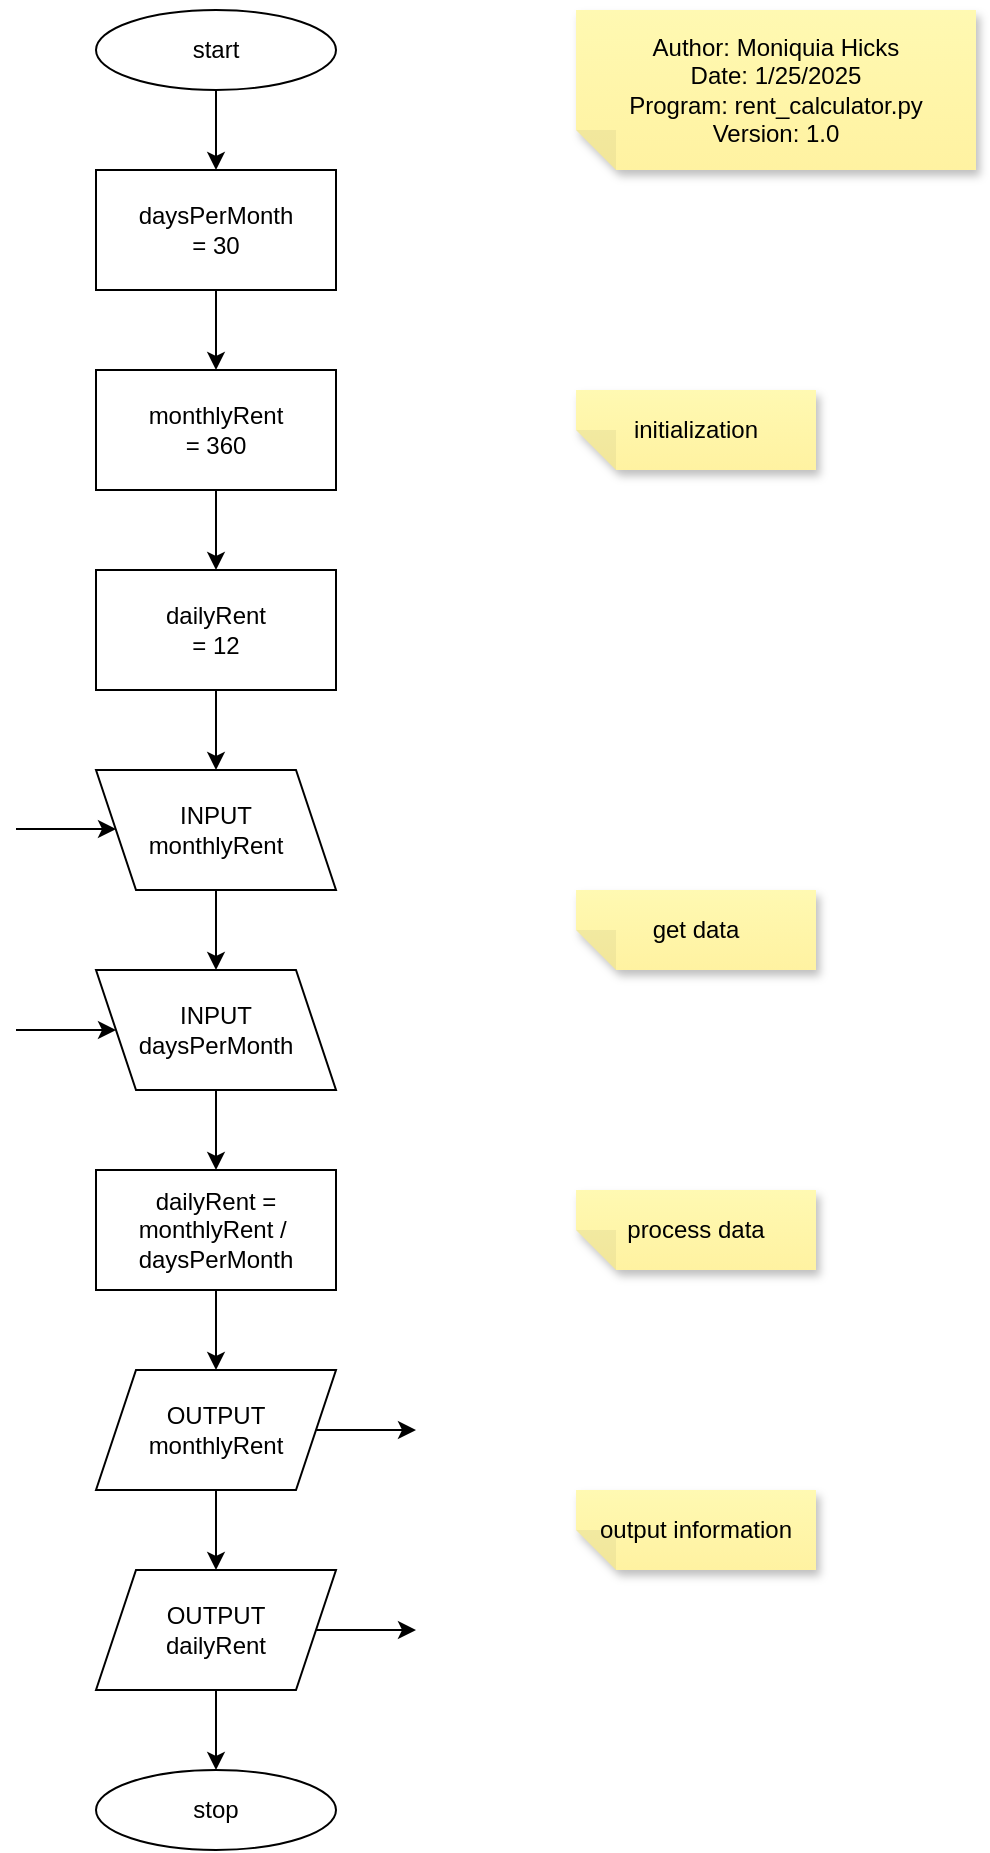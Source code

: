 <mxfile version="26.0.11">
  <diagram name="Page-1" id="koUAwtwMvMND_5-EXygd">
    <mxGraphModel grid="1" page="1" gridSize="10" guides="1" tooltips="1" connect="1" arrows="1" fold="1" pageScale="1" pageWidth="850" pageHeight="1100" math="0" shadow="0">
      <root>
        <mxCell id="0" />
        <mxCell id="1" parent="0" />
        <mxCell id="kGNk9ZmxLjDUY-DeOeSs-5" value="" style="edgeStyle=orthogonalEdgeStyle;rounded=0;orthogonalLoop=1;jettySize=auto;html=1;" edge="1" parent="1" source="kGNk9ZmxLjDUY-DeOeSs-1" target="kGNk9ZmxLjDUY-DeOeSs-4">
          <mxGeometry relative="1" as="geometry" />
        </mxCell>
        <mxCell id="kGNk9ZmxLjDUY-DeOeSs-1" value="start" style="ellipse;whiteSpace=wrap;html=1;" vertex="1" parent="1">
          <mxGeometry x="80" y="40" width="120" height="40" as="geometry" />
        </mxCell>
        <mxCell id="kGNk9ZmxLjDUY-DeOeSs-2" value="stop" style="ellipse;whiteSpace=wrap;html=1;" vertex="1" parent="1">
          <mxGeometry x="80" y="920" width="120" height="40" as="geometry" />
        </mxCell>
        <mxCell id="kGNk9ZmxLjDUY-DeOeSs-7" value="" style="edgeStyle=orthogonalEdgeStyle;rounded=0;orthogonalLoop=1;jettySize=auto;html=1;" edge="1" parent="1" source="kGNk9ZmxLjDUY-DeOeSs-4" target="kGNk9ZmxLjDUY-DeOeSs-6">
          <mxGeometry relative="1" as="geometry" />
        </mxCell>
        <mxCell id="kGNk9ZmxLjDUY-DeOeSs-4" value="daysPerMonth&lt;div&gt;= 30&lt;/div&gt;" style="whiteSpace=wrap;html=1;" vertex="1" parent="1">
          <mxGeometry x="80" y="120" width="120" height="60" as="geometry" />
        </mxCell>
        <mxCell id="kGNk9ZmxLjDUY-DeOeSs-9" value="" style="edgeStyle=orthogonalEdgeStyle;rounded=0;orthogonalLoop=1;jettySize=auto;html=1;" edge="1" parent="1" source="kGNk9ZmxLjDUY-DeOeSs-6" target="kGNk9ZmxLjDUY-DeOeSs-8">
          <mxGeometry relative="1" as="geometry" />
        </mxCell>
        <mxCell id="kGNk9ZmxLjDUY-DeOeSs-6" value="monthlyRent&lt;div&gt;= 360&lt;/div&gt;" style="whiteSpace=wrap;html=1;" vertex="1" parent="1">
          <mxGeometry x="80" y="220" width="120" height="60" as="geometry" />
        </mxCell>
        <mxCell id="kGNk9ZmxLjDUY-DeOeSs-11" value="" style="edgeStyle=orthogonalEdgeStyle;rounded=0;orthogonalLoop=1;jettySize=auto;html=1;" edge="1" parent="1" source="kGNk9ZmxLjDUY-DeOeSs-8" target="kGNk9ZmxLjDUY-DeOeSs-10">
          <mxGeometry relative="1" as="geometry" />
        </mxCell>
        <mxCell id="kGNk9ZmxLjDUY-DeOeSs-8" value="dailyRent&lt;div&gt;= 12&lt;/div&gt;" style="whiteSpace=wrap;html=1;" vertex="1" parent="1">
          <mxGeometry x="80" y="320" width="120" height="60" as="geometry" />
        </mxCell>
        <mxCell id="kGNk9ZmxLjDUY-DeOeSs-13" value="" style="edgeStyle=orthogonalEdgeStyle;rounded=0;orthogonalLoop=1;jettySize=auto;html=1;" edge="1" parent="1" source="kGNk9ZmxLjDUY-DeOeSs-10" target="kGNk9ZmxLjDUY-DeOeSs-12">
          <mxGeometry relative="1" as="geometry" />
        </mxCell>
        <mxCell id="kGNk9ZmxLjDUY-DeOeSs-10" value="INPUT&lt;div&gt;monthlyRent&lt;/div&gt;" style="shape=parallelogram;perimeter=parallelogramPerimeter;whiteSpace=wrap;html=1;fixedSize=1;flipV=1;" vertex="1" parent="1">
          <mxGeometry x="80" y="420" width="120" height="60" as="geometry" />
        </mxCell>
        <mxCell id="kGNk9ZmxLjDUY-DeOeSs-15" value="" style="edgeStyle=orthogonalEdgeStyle;rounded=0;orthogonalLoop=1;jettySize=auto;html=1;" edge="1" parent="1" source="kGNk9ZmxLjDUY-DeOeSs-12" target="kGNk9ZmxLjDUY-DeOeSs-14">
          <mxGeometry relative="1" as="geometry" />
        </mxCell>
        <mxCell id="kGNk9ZmxLjDUY-DeOeSs-12" value="INPUT&lt;div&gt;daysPerMonth&lt;/div&gt;" style="shape=parallelogram;perimeter=parallelogramPerimeter;whiteSpace=wrap;html=1;fixedSize=1;flipV=1;" vertex="1" parent="1">
          <mxGeometry x="80" y="520" width="120" height="60" as="geometry" />
        </mxCell>
        <mxCell id="kGNk9ZmxLjDUY-DeOeSs-17" value="" style="edgeStyle=orthogonalEdgeStyle;rounded=0;orthogonalLoop=1;jettySize=auto;html=1;" edge="1" parent="1" source="kGNk9ZmxLjDUY-DeOeSs-14" target="kGNk9ZmxLjDUY-DeOeSs-16">
          <mxGeometry relative="1" as="geometry" />
        </mxCell>
        <mxCell id="kGNk9ZmxLjDUY-DeOeSs-14" value="dailyRent =&lt;div&gt;monthlyRent /&amp;nbsp;&lt;/div&gt;&lt;div&gt;daysPerMonth&lt;/div&gt;" style="whiteSpace=wrap;html=1;" vertex="1" parent="1">
          <mxGeometry x="80" y="620" width="120" height="60" as="geometry" />
        </mxCell>
        <mxCell id="kGNk9ZmxLjDUY-DeOeSs-19" value="" style="edgeStyle=orthogonalEdgeStyle;rounded=0;orthogonalLoop=1;jettySize=auto;html=1;" edge="1" parent="1" source="kGNk9ZmxLjDUY-DeOeSs-16" target="kGNk9ZmxLjDUY-DeOeSs-18">
          <mxGeometry relative="1" as="geometry" />
        </mxCell>
        <mxCell id="kGNk9ZmxLjDUY-DeOeSs-24" value="" style="edgeStyle=orthogonalEdgeStyle;rounded=0;orthogonalLoop=1;jettySize=auto;html=1;" edge="1" parent="1" source="kGNk9ZmxLjDUY-DeOeSs-16">
          <mxGeometry relative="1" as="geometry">
            <mxPoint x="240" y="750" as="targetPoint" />
          </mxGeometry>
        </mxCell>
        <mxCell id="kGNk9ZmxLjDUY-DeOeSs-16" value="OUTPUT&lt;div&gt;monthlyRent&lt;/div&gt;" style="shape=parallelogram;perimeter=parallelogramPerimeter;whiteSpace=wrap;html=1;fixedSize=1;" vertex="1" parent="1">
          <mxGeometry x="80" y="720" width="120" height="60" as="geometry" />
        </mxCell>
        <mxCell id="kGNk9ZmxLjDUY-DeOeSs-20" value="" style="edgeStyle=orthogonalEdgeStyle;rounded=0;orthogonalLoop=1;jettySize=auto;html=1;" edge="1" parent="1" source="kGNk9ZmxLjDUY-DeOeSs-18" target="kGNk9ZmxLjDUY-DeOeSs-2">
          <mxGeometry relative="1" as="geometry" />
        </mxCell>
        <mxCell id="kGNk9ZmxLjDUY-DeOeSs-22" value="" style="edgeStyle=orthogonalEdgeStyle;rounded=0;orthogonalLoop=1;jettySize=auto;html=1;" edge="1" parent="1" source="kGNk9ZmxLjDUY-DeOeSs-18">
          <mxGeometry relative="1" as="geometry">
            <mxPoint x="240" y="850" as="targetPoint" />
          </mxGeometry>
        </mxCell>
        <mxCell id="kGNk9ZmxLjDUY-DeOeSs-18" value="OUTPUT&lt;div&gt;dailyRent&lt;/div&gt;" style="shape=parallelogram;perimeter=parallelogramPerimeter;whiteSpace=wrap;html=1;fixedSize=1;" vertex="1" parent="1">
          <mxGeometry x="80" y="820" width="120" height="60" as="geometry" />
        </mxCell>
        <mxCell id="kGNk9ZmxLjDUY-DeOeSs-25" value="" style="endArrow=classic;html=1;rounded=0;" edge="1" parent="1">
          <mxGeometry width="50" height="50" relative="1" as="geometry">
            <mxPoint x="40" y="449.5" as="sourcePoint" />
            <mxPoint x="90" y="449.5" as="targetPoint" />
          </mxGeometry>
        </mxCell>
        <mxCell id="kGNk9ZmxLjDUY-DeOeSs-26" value="" style="endArrow=classic;html=1;rounded=0;" edge="1" parent="1">
          <mxGeometry width="50" height="50" relative="1" as="geometry">
            <mxPoint x="40" y="550" as="sourcePoint" />
            <mxPoint x="90" y="550" as="targetPoint" />
          </mxGeometry>
        </mxCell>
        <mxCell id="kGNk9ZmxLjDUY-DeOeSs-27" value="Author: Moniquia Hicks&lt;div&gt;Date: 1/25/2025&lt;/div&gt;&lt;div&gt;Program: rent_calculator.py&lt;/div&gt;&lt;div&gt;Version: 1.0&lt;/div&gt;" style="shape=note;whiteSpace=wrap;html=1;backgroundOutline=1;fontColor=#000000;darkOpacity=0.05;fillColor=#FFF9B2;strokeColor=none;fillStyle=solid;direction=west;gradientDirection=north;gradientColor=#FFF2A1;shadow=1;size=20;pointerEvents=1;" vertex="1" parent="1">
          <mxGeometry x="320" y="40" width="200" height="80" as="geometry" />
        </mxCell>
        <mxCell id="kGNk9ZmxLjDUY-DeOeSs-28" value="initialization" style="shape=note;whiteSpace=wrap;html=1;backgroundOutline=1;fontColor=#000000;darkOpacity=0.05;fillColor=#FFF9B2;strokeColor=none;fillStyle=solid;direction=west;gradientDirection=north;gradientColor=#FFF2A1;shadow=1;size=20;pointerEvents=1;" vertex="1" parent="1">
          <mxGeometry x="320" y="230" width="120" height="40" as="geometry" />
        </mxCell>
        <mxCell id="kGNk9ZmxLjDUY-DeOeSs-30" value="get data" style="shape=note;whiteSpace=wrap;html=1;backgroundOutline=1;fontColor=#000000;darkOpacity=0.05;fillColor=#FFF9B2;strokeColor=none;fillStyle=solid;direction=west;gradientDirection=north;gradientColor=#FFF2A1;shadow=1;size=20;pointerEvents=1;" vertex="1" parent="1">
          <mxGeometry x="320" y="480" width="120" height="40" as="geometry" />
        </mxCell>
        <mxCell id="kGNk9ZmxLjDUY-DeOeSs-32" value="process data" style="shape=note;whiteSpace=wrap;html=1;backgroundOutline=1;fontColor=#000000;darkOpacity=0.05;fillColor=#FFF9B2;strokeColor=none;fillStyle=solid;direction=west;gradientDirection=north;gradientColor=#FFF2A1;shadow=1;size=20;pointerEvents=1;" vertex="1" parent="1">
          <mxGeometry x="320" y="630" width="120" height="40" as="geometry" />
        </mxCell>
        <mxCell id="kGNk9ZmxLjDUY-DeOeSs-34" value="output information" style="shape=note;whiteSpace=wrap;html=1;backgroundOutline=1;fontColor=#000000;darkOpacity=0.05;fillColor=#FFF9B2;strokeColor=none;fillStyle=solid;direction=west;gradientDirection=north;gradientColor=#FFF2A1;shadow=1;size=20;pointerEvents=1;" vertex="1" parent="1">
          <mxGeometry x="320" y="780" width="120" height="40" as="geometry" />
        </mxCell>
      </root>
    </mxGraphModel>
  </diagram>
</mxfile>
